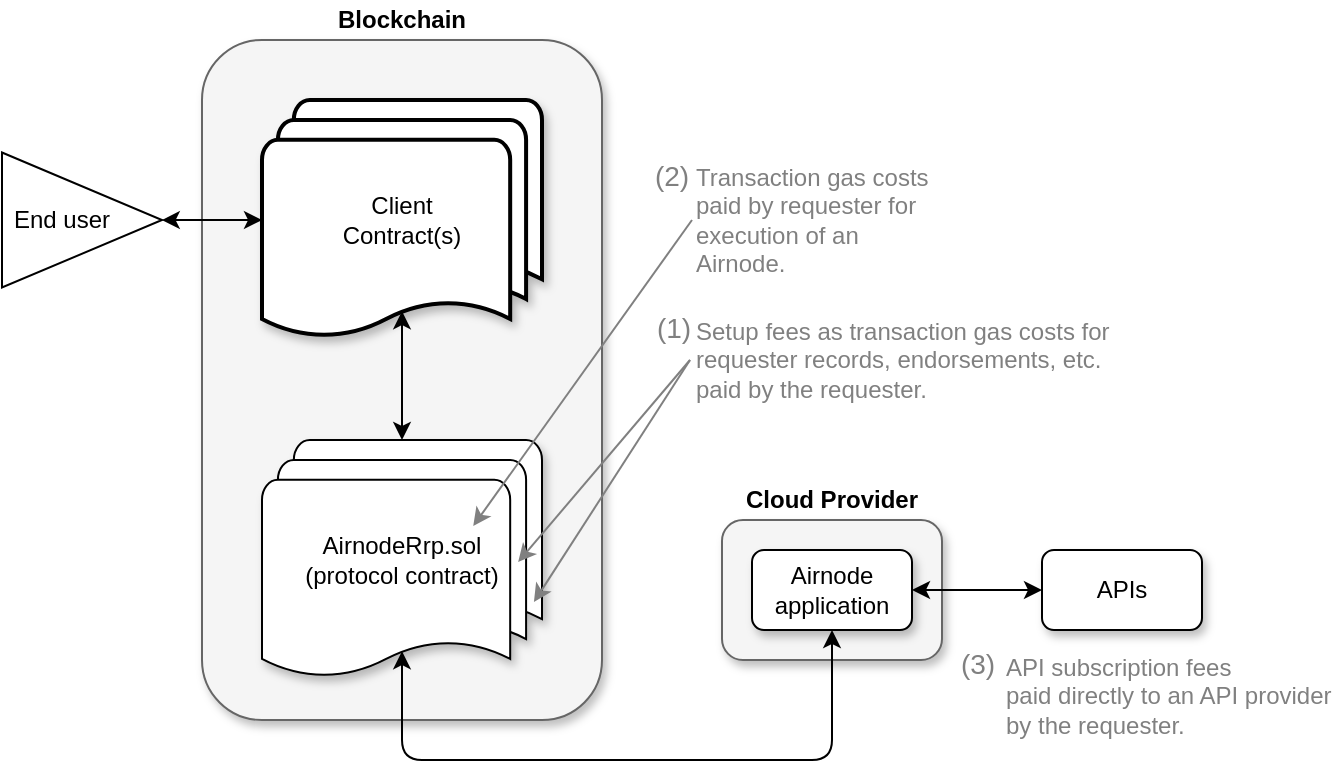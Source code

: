 <mxfile version="14.6.13" type="device"><diagram id="XTUzgSB3UoUFfkRJv44J" name="Page-1"><mxGraphModel dx="1106" dy="860" grid="1" gridSize="10" guides="1" tooltips="1" connect="1" arrows="1" fold="1" page="1" pageScale="1" pageWidth="850" pageHeight="1100" math="0" shadow="0"><root><mxCell id="0"/><mxCell id="1" parent="0"/><mxCell id="FnwZmqtuL4a1sPCcEbGi-1" value="" style="rounded=1;whiteSpace=wrap;html=1;shadow=1;fillColor=#f5f5f5;strokeColor=#666666;fontColor=#333333;" parent="1" vertex="1"><mxGeometry x="120" y="100" width="200" height="340" as="geometry"/></mxCell><mxCell id="FnwZmqtuL4a1sPCcEbGi-2" value="&lt;b&gt;Blockchain&lt;/b&gt;" style="text;html=1;strokeColor=none;fillColor=none;align=center;verticalAlign=middle;whiteSpace=wrap;rounded=0;" parent="1" vertex="1"><mxGeometry x="120" y="80" width="200" height="20" as="geometry"/></mxCell><mxCell id="FnwZmqtuL4a1sPCcEbGi-3" value="Client &lt;br&gt;Contract(s)" style="strokeWidth=2;html=1;shape=mxgraph.flowchart.multi-document;whiteSpace=wrap;shadow=1;" parent="1" vertex="1"><mxGeometry x="150" y="130" width="140" height="120" as="geometry"/></mxCell><mxCell id="FnwZmqtuL4a1sPCcEbGi-4" style="edgeStyle=orthogonalEdgeStyle;rounded=0;orthogonalLoop=1;jettySize=auto;html=1;entryX=0;entryY=0.5;entryDx=0;entryDy=0;entryPerimeter=0;startArrow=classic;startFill=1;" parent="1" source="FnwZmqtuL4a1sPCcEbGi-5" target="FnwZmqtuL4a1sPCcEbGi-3" edge="1"><mxGeometry relative="1" as="geometry"/></mxCell><mxCell id="FnwZmqtuL4a1sPCcEbGi-5" value="End user&amp;nbsp; &amp;nbsp; &amp;nbsp;&amp;nbsp;" style="triangle;whiteSpace=wrap;html=1;align=center;" parent="1" vertex="1"><mxGeometry x="20" y="156.25" width="80" height="67.5" as="geometry"/></mxCell><mxCell id="FnwZmqtuL4a1sPCcEbGi-6" value="AirnodeRrp.sol&lt;br&gt;(protocol contract)" style="strokeWidth=1;html=1;shape=mxgraph.flowchart.multi-document;whiteSpace=wrap;shadow=1;" parent="1" vertex="1"><mxGeometry x="150" y="300" width="140" height="120" as="geometry"/></mxCell><mxCell id="FnwZmqtuL4a1sPCcEbGi-7" value="" style="rounded=1;whiteSpace=wrap;html=1;fillColor=#f5f5f5;strokeColor=#666666;fontColor=#333333;shadow=1;" parent="1" vertex="1"><mxGeometry x="380" y="340" width="110" height="70" as="geometry"/></mxCell><mxCell id="FnwZmqtuL4a1sPCcEbGi-8" value="APIs" style="rounded=1;whiteSpace=wrap;html=1;shadow=1;" parent="1" vertex="1"><mxGeometry x="540" y="355" width="80" height="40" as="geometry"/></mxCell><mxCell id="FnwZmqtuL4a1sPCcEbGi-9" style="edgeStyle=orthogonalEdgeStyle;rounded=0;orthogonalLoop=1;jettySize=auto;html=1;entryX=0;entryY=0.5;entryDx=0;entryDy=0;startArrow=classic;startFill=1;" parent="1" source="FnwZmqtuL4a1sPCcEbGi-10" target="FnwZmqtuL4a1sPCcEbGi-8" edge="1"><mxGeometry relative="1" as="geometry"/></mxCell><mxCell id="FnwZmqtuL4a1sPCcEbGi-10" value="Airnode&lt;br&gt;application" style="rounded=1;whiteSpace=wrap;html=1;shadow=1;" parent="1" vertex="1"><mxGeometry x="395" y="355" width="80" height="40" as="geometry"/></mxCell><mxCell id="FnwZmqtuL4a1sPCcEbGi-11" value="&lt;b&gt;Cloud Provider&lt;/b&gt;" style="text;html=1;strokeColor=none;fillColor=none;align=center;verticalAlign=middle;whiteSpace=wrap;rounded=0;" parent="1" vertex="1"><mxGeometry x="380" y="320" width="110" height="20" as="geometry"/></mxCell><mxCell id="FnwZmqtuL4a1sPCcEbGi-12" value="" style="endArrow=classic;html=1;exitX=0.5;exitY=0.88;exitDx=0;exitDy=0;exitPerimeter=0;entryX=0.5;entryY=0;entryDx=0;entryDy=0;entryPerimeter=0;startArrow=classic;startFill=1;" parent="1" source="FnwZmqtuL4a1sPCcEbGi-3" target="FnwZmqtuL4a1sPCcEbGi-6" edge="1"><mxGeometry width="50" height="50" relative="1" as="geometry"><mxPoint x="440" y="230" as="sourcePoint"/><mxPoint x="420" y="360" as="targetPoint"/></mxGeometry></mxCell><mxCell id="FnwZmqtuL4a1sPCcEbGi-16" value="" style="endArrow=classic;startArrow=classic;html=1;fontColor=#808080;strokeWidth=1;entryX=0.5;entryY=0.88;entryDx=0;entryDy=0;entryPerimeter=0;exitX=0.5;exitY=1;exitDx=0;exitDy=0;" parent="1" source="FnwZmqtuL4a1sPCcEbGi-10" target="FnwZmqtuL4a1sPCcEbGi-6" edge="1"><mxGeometry width="50" height="50" relative="1" as="geometry"><mxPoint x="10" y="480" as="sourcePoint"/><mxPoint x="60" y="430" as="targetPoint"/><Array as="points"><mxPoint x="435" y="460"/><mxPoint x="220" y="460"/></Array></mxGeometry></mxCell><mxCell id="FnwZmqtuL4a1sPCcEbGi-18" value="&lt;font color=&quot;#808080&quot;&gt;Transaction gas costs paid by requester for execution of an Airnode.&lt;/font&gt;" style="text;html=1;strokeColor=none;fillColor=none;align=left;verticalAlign=middle;whiteSpace=wrap;rounded=0;fontColor=#FF3333;" parent="1" vertex="1"><mxGeometry x="365" y="180" width="120" height="20" as="geometry"/></mxCell><mxCell id="FnwZmqtuL4a1sPCcEbGi-20" value="" style="endArrow=classic;html=1;exitX=0;exitY=0.5;exitDx=0;exitDy=0;fontColor=#808080;strokeColor=#808080;" parent="1" source="FnwZmqtuL4a1sPCcEbGi-18" edge="1"><mxGeometry width="50" height="50" relative="1" as="geometry"><mxPoint x="360.62" y="270" as="sourcePoint"/><mxPoint x="255.62" y="343" as="targetPoint"/></mxGeometry></mxCell><mxCell id="FnwZmqtuL4a1sPCcEbGi-26" value="&lt;span&gt;Setup fees as transaction gas costs for requester records, endorsements, etc.&lt;/span&gt;&lt;br&gt;&lt;span&gt;paid by the requester.&lt;/span&gt;" style="text;html=1;strokeColor=none;fillColor=none;align=left;verticalAlign=middle;whiteSpace=wrap;rounded=0;fontColor=#808080;" parent="1" vertex="1"><mxGeometry x="365" y="250" width="230" height="20" as="geometry"/></mxCell><mxCell id="FnwZmqtuL4a1sPCcEbGi-27" value="" style="endArrow=classic;html=1;fontColor=#FF3333;exitX=0;exitY=0.5;exitDx=0;exitDy=0;entryX=1.014;entryY=0.692;entryDx=0;entryDy=0;entryPerimeter=0;strokeColor=#808080;" parent="1" edge="1"><mxGeometry width="50" height="50" relative="1" as="geometry"><mxPoint x="364" y="260" as="sourcePoint"/><mxPoint x="285.96" y="381.04" as="targetPoint"/></mxGeometry></mxCell><mxCell id="FnwZmqtuL4a1sPCcEbGi-28" value="" style="endArrow=classic;html=1;fontColor=#FF3333;exitX=0;exitY=0.5;exitDx=0;exitDy=0;entryX=0.979;entryY=0.567;entryDx=0;entryDy=0;entryPerimeter=0;strokeColor=#808080;" parent="1" edge="1"><mxGeometry width="50" height="50" relative="1" as="geometry"><mxPoint x="364" y="260" as="sourcePoint"/><mxPoint x="278.06" y="361.04" as="targetPoint"/></mxGeometry></mxCell><mxCell id="FnwZmqtuL4a1sPCcEbGi-30" value="API subscription fees&lt;br&gt;paid directly to an API provider&lt;br&gt;by the requester." style="text;whiteSpace=wrap;html=1;fontColor=#808080;" parent="1" vertex="1"><mxGeometry x="520" y="400" width="170" height="70" as="geometry"/></mxCell><mxCell id="FnwZmqtuL4a1sPCcEbGi-33" value="&lt;font style=&quot;font-size: 14px&quot;&gt;(2)&lt;/font&gt;" style="text;html=1;strokeColor=none;fillColor=none;align=center;verticalAlign=middle;whiteSpace=wrap;rounded=0;fontColor=#808080;" parent="1" vertex="1"><mxGeometry x="335" y="158" width="40" height="20" as="geometry"/></mxCell><mxCell id="FnwZmqtuL4a1sPCcEbGi-34" value="&lt;font style=&quot;font-size: 14px&quot;&gt;(1)&lt;/font&gt;" style="text;html=1;strokeColor=none;fillColor=none;align=center;verticalAlign=middle;whiteSpace=wrap;rounded=0;fontColor=#808080;" parent="1" vertex="1"><mxGeometry x="336" y="234" width="40" height="20" as="geometry"/></mxCell><mxCell id="FnwZmqtuL4a1sPCcEbGi-35" value="&lt;font style=&quot;font-size: 14px&quot;&gt;(3)&lt;/font&gt;" style="text;html=1;strokeColor=none;fillColor=none;align=center;verticalAlign=middle;whiteSpace=wrap;rounded=0;fontColor=#808080;" parent="1" vertex="1"><mxGeometry x="488" y="402" width="40" height="20" as="geometry"/></mxCell></root></mxGraphModel></diagram></mxfile>